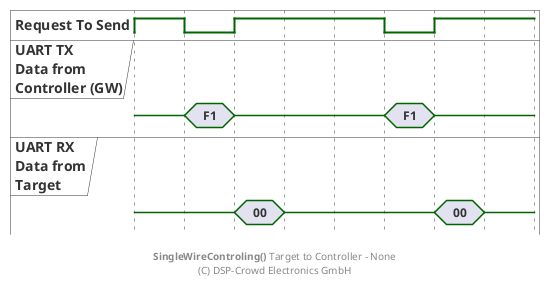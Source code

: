 
@startuml

hide time-axis

binary "Request To Send" as rts
concise "UART TX\nData from\nController (GW)" as ctrl
concise "UART RX\nData from\nTarget" as tar

@0
rts is 1
ctrl is {-}
tar is {-}

@+20
rts is 0
ctrl is "F1"

@+20
rts is 1
ctrl is {-}
tar is "00"

@+20
tar is {-}

@+40
rts is 0
ctrl is "F1"

@+20
rts is 1
ctrl is {-}
tar is "00"

@+20
tar is {-}

footer **SingleWireControling()** Target to Controller - None\n(C) DSP-Crowd Electronics GmbH

@enduml


